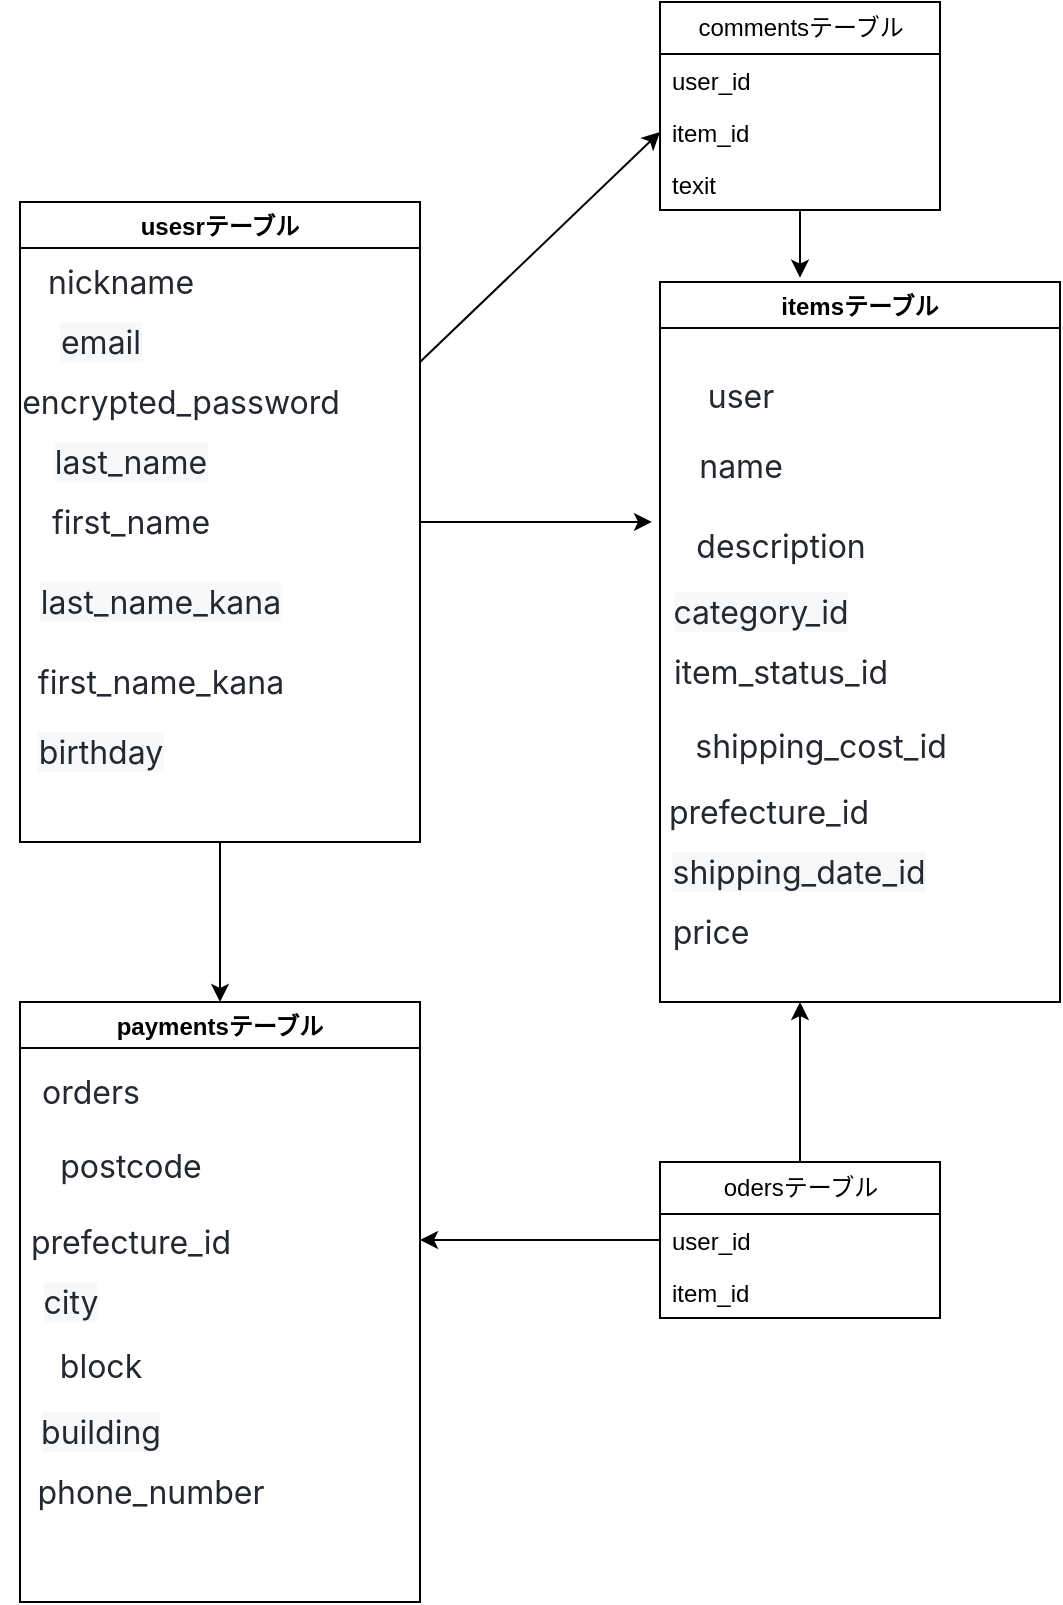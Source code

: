 <mxfile>
    <diagram id="g_IFlAvsb_XbCkQ5jT0p" name="ページ1">
        <mxGraphModel dx="829" dy="495" grid="1" gridSize="10" guides="1" tooltips="1" connect="1" arrows="1" fold="1" page="1" pageScale="1" pageWidth="827" pageHeight="1169" math="0" shadow="0">
            <root>
                <mxCell id="0"/>
                <mxCell id="1" parent="0"/>
                <mxCell id="292" style="edgeStyle=none;html=1;exitX=1;exitY=0.5;exitDx=0;exitDy=0;entryX=0.011;entryY=0.833;entryDx=0;entryDy=0;entryPerimeter=0;" edge="1" parent="1" source="249" target="264">
                    <mxGeometry relative="1" as="geometry"/>
                </mxCell>
                <mxCell id="293" style="edgeStyle=none;html=1;exitX=0.5;exitY=1;exitDx=0;exitDy=0;entryX=0.5;entryY=0;entryDx=0;entryDy=0;" edge="1" parent="1" source="249" target="275">
                    <mxGeometry relative="1" as="geometry"/>
                </mxCell>
                <mxCell id="299" style="edgeStyle=none;html=1;exitX=1;exitY=0.25;exitDx=0;exitDy=0;entryX=0;entryY=0.5;entryDx=0;entryDy=0;" edge="1" parent="1" source="249" target="297">
                    <mxGeometry relative="1" as="geometry"/>
                </mxCell>
                <mxCell id="249" value="usesrテーブル" style="swimlane;" vertex="1" parent="1">
                    <mxGeometry x="40" y="160" width="200" height="320" as="geometry"/>
                </mxCell>
                <mxCell id="254" value="&lt;span style=&quot;color: rgb(36, 41, 47); font-family: -apple-system, &amp;quot;system-ui&amp;quot;, &amp;quot;Segoe UI&amp;quot;, &amp;quot;Noto Sans&amp;quot;, Helvetica, Arial, sans-serif, &amp;quot;Apple Color Emoji&amp;quot;, &amp;quot;Segoe UI Emoji&amp;quot;; font-size: 16px; text-align: -webkit-left; background-color: rgb(255, 255, 255);&quot;&gt;encrypted_password&lt;/span&gt;" style="text;html=1;align=center;verticalAlign=middle;resizable=0;points=[];autosize=1;strokeColor=none;fillColor=none;" vertex="1" parent="249">
                    <mxGeometry x="-10" y="85" width="180" height="30" as="geometry"/>
                </mxCell>
                <mxCell id="255" value="&lt;span style=&quot;color: rgb(36, 41, 47); font-family: -apple-system, &amp;quot;system-ui&amp;quot;, &amp;quot;Segoe UI&amp;quot;, &amp;quot;Noto Sans&amp;quot;, Helvetica, Arial, sans-serif, &amp;quot;Apple Color Emoji&amp;quot;, &amp;quot;Segoe UI Emoji&amp;quot;; font-size: 16px; text-align: -webkit-left; background-color: rgb(246, 248, 250);&quot;&gt;last_name&lt;/span&gt;" style="text;html=1;align=center;verticalAlign=middle;resizable=0;points=[];autosize=1;strokeColor=none;fillColor=none;" vertex="1" parent="249">
                    <mxGeometry x="5" y="115" width="100" height="30" as="geometry"/>
                </mxCell>
                <mxCell id="256" value="&lt;span style=&quot;color: rgb(36, 41, 47); font-family: -apple-system, &amp;quot;system-ui&amp;quot;, &amp;quot;Segoe UI&amp;quot;, &amp;quot;Noto Sans&amp;quot;, Helvetica, Arial, sans-serif, &amp;quot;Apple Color Emoji&amp;quot;, &amp;quot;Segoe UI Emoji&amp;quot;; font-size: 16px; text-align: -webkit-left; background-color: rgb(255, 255, 255);&quot;&gt;first_name&lt;/span&gt;" style="text;html=1;align=center;verticalAlign=middle;resizable=0;points=[];autosize=1;strokeColor=none;fillColor=none;" vertex="1" parent="249">
                    <mxGeometry x="5" y="145" width="100" height="30" as="geometry"/>
                </mxCell>
                <mxCell id="259" value="&lt;span style=&quot;color: rgb(36, 41, 47); font-family: -apple-system, &amp;quot;system-ui&amp;quot;, &amp;quot;Segoe UI&amp;quot;, &amp;quot;Noto Sans&amp;quot;, Helvetica, Arial, sans-serif, &amp;quot;Apple Color Emoji&amp;quot;, &amp;quot;Segoe UI Emoji&amp;quot;; font-size: 16px; text-align: -webkit-left; background-color: rgb(246, 248, 250);&quot;&gt;birthday&lt;/span&gt;" style="text;html=1;align=center;verticalAlign=middle;resizable=0;points=[];autosize=1;strokeColor=none;fillColor=none;" vertex="1" parent="249">
                    <mxGeometry y="260" width="80" height="30" as="geometry"/>
                </mxCell>
                <mxCell id="257" value="&lt;span style=&quot;color: rgb(36, 41, 47); font-family: -apple-system, &amp;quot;system-ui&amp;quot;, &amp;quot;Segoe UI&amp;quot;, &amp;quot;Noto Sans&amp;quot;, Helvetica, Arial, sans-serif, &amp;quot;Apple Color Emoji&amp;quot;, &amp;quot;Segoe UI Emoji&amp;quot;; font-size: 16px; text-align: -webkit-left; background-color: rgb(246, 248, 250);&quot;&gt;last_name_kana&lt;/span&gt;" style="text;html=1;align=center;verticalAlign=middle;resizable=0;points=[];autosize=1;strokeColor=none;fillColor=none;" vertex="1" parent="249">
                    <mxGeometry y="185" width="140" height="30" as="geometry"/>
                </mxCell>
                <mxCell id="252" value="&lt;span style=&quot;color: rgb(36, 41, 47); font-family: -apple-system, &amp;quot;system-ui&amp;quot;, &amp;quot;Segoe UI&amp;quot;, &amp;quot;Noto Sans&amp;quot;, Helvetica, Arial, sans-serif, &amp;quot;Apple Color Emoji&amp;quot;, &amp;quot;Segoe UI Emoji&amp;quot;; font-size: 16px; text-align: -webkit-left; background-color: rgb(255, 255, 255);&quot;&gt;nickname&lt;/span&gt;" style="text;html=1;align=center;verticalAlign=middle;resizable=0;points=[];autosize=1;strokeColor=none;fillColor=none;" vertex="1" parent="1">
                    <mxGeometry x="45" y="185" width="90" height="30" as="geometry"/>
                </mxCell>
                <mxCell id="253" value="&lt;span style=&quot;color: rgb(36, 41, 47); font-family: -apple-system, &amp;quot;system-ui&amp;quot;, &amp;quot;Segoe UI&amp;quot;, &amp;quot;Noto Sans&amp;quot;, Helvetica, Arial, sans-serif, &amp;quot;Apple Color Emoji&amp;quot;, &amp;quot;Segoe UI Emoji&amp;quot;; font-size: 16px; text-align: -webkit-left; background-color: rgb(246, 248, 250);&quot;&gt;email&lt;/span&gt;" style="text;html=1;align=center;verticalAlign=middle;resizable=0;points=[];autosize=1;strokeColor=none;fillColor=none;" vertex="1" parent="1">
                    <mxGeometry x="50" y="215" width="60" height="30" as="geometry"/>
                </mxCell>
                <mxCell id="258" value="&lt;span style=&quot;color: rgb(36, 41, 47); font-family: -apple-system, &amp;quot;system-ui&amp;quot;, &amp;quot;Segoe UI&amp;quot;, &amp;quot;Noto Sans&amp;quot;, Helvetica, Arial, sans-serif, &amp;quot;Apple Color Emoji&amp;quot;, &amp;quot;Segoe UI Emoji&amp;quot;; font-size: 16px; text-align: -webkit-left; background-color: rgb(255, 255, 255);&quot;&gt;first_name_kana&lt;/span&gt;" style="text;html=1;align=center;verticalAlign=middle;resizable=0;points=[];autosize=1;strokeColor=none;fillColor=none;" vertex="1" parent="1">
                    <mxGeometry x="40" y="385" width="140" height="30" as="geometry"/>
                </mxCell>
                <mxCell id="260" value="itemsテーブル" style="swimlane;" vertex="1" parent="1">
                    <mxGeometry x="360" y="200" width="200" height="360" as="geometry"/>
                </mxCell>
                <mxCell id="262" value="&lt;table style=&quot;border-spacing: 0px; border-collapse: collapse; margin-top: 0px; margin-bottom: 16px; display: block; width: max-content; max-width: 100%; overflow: auto; color: rgb(36, 41, 47); font-family: -apple-system, &amp;quot;system-ui&amp;quot;, &amp;quot;Segoe UI&amp;quot;, &amp;quot;Noto Sans&amp;quot;, Helvetica, Arial, sans-serif, &amp;quot;Apple Color Emoji&amp;quot;, &amp;quot;Segoe UI Emoji&amp;quot;; font-size: 16px; text-align: start; background-color: rgb(255, 255, 255);&quot;&gt;&lt;tbody style=&quot;box-sizing: border-box;&quot;&gt;&lt;tr style=&quot;box-sizing: border-box; background-color: var(--color-canvas-default); border-top: 1px solid var(--color-border-muted);&quot;&gt;&lt;td style=&quot;box-sizing: border-box; padding: 6px 13px; border: 1px solid var(--color-border-default);&quot; align=&quot;left&quot;&gt;user&lt;br&gt;&lt;/td&gt;&lt;/tr&gt;&lt;/tbody&gt;&lt;/table&gt;" style="text;html=1;align=center;verticalAlign=middle;resizable=0;points=[];autosize=1;strokeColor=none;fillColor=none;" vertex="1" parent="260">
                    <mxGeometry y="35" width="80" height="60" as="geometry"/>
                </mxCell>
                <mxCell id="265" value="&lt;table style=&quot;border-spacing: 0px; border-collapse: collapse; margin-top: 0px; margin-bottom: 16px; display: block; width: max-content; max-width: 100%; overflow: auto; color: rgb(36, 41, 47); font-family: -apple-system, &amp;quot;system-ui&amp;quot;, &amp;quot;Segoe UI&amp;quot;, &amp;quot;Noto Sans&amp;quot;, Helvetica, Arial, sans-serif, &amp;quot;Apple Color Emoji&amp;quot;, &amp;quot;Segoe UI Emoji&amp;quot;; font-size: 16px; text-align: start; background-color: rgb(255, 255, 255);&quot;&gt;&lt;tbody style=&quot;box-sizing: border-box;&quot;&gt;&lt;tr style=&quot;box-sizing: border-box; background-color: var(--color-canvas-default); border-top: 1px solid var(--color-border-muted);&quot;&gt;&lt;td style=&quot;box-sizing: border-box; padding: 6px 13px; border: 1px solid var(--color-border-default);&quot; align=&quot;left&quot;&gt;description&lt;br&gt;&lt;/td&gt;&lt;/tr&gt;&lt;/tbody&gt;&lt;/table&gt;" style="text;html=1;align=center;verticalAlign=middle;resizable=0;points=[];autosize=1;strokeColor=none;fillColor=none;" vertex="1" parent="260">
                    <mxGeometry x="-5" y="110" width="130" height="60" as="geometry"/>
                </mxCell>
                <mxCell id="269" value="&lt;span style=&quot;color: rgb(36, 41, 47); font-family: -apple-system, &amp;quot;system-ui&amp;quot;, &amp;quot;Segoe UI&amp;quot;, &amp;quot;Noto Sans&amp;quot;, Helvetica, Arial, sans-serif, &amp;quot;Apple Color Emoji&amp;quot;, &amp;quot;Segoe UI Emoji&amp;quot;; font-size: 16px; text-align: -webkit-left; background-color: rgb(246, 248, 250);&quot;&gt;category_id&lt;/span&gt;" style="text;html=1;align=center;verticalAlign=middle;resizable=0;points=[];autosize=1;strokeColor=none;fillColor=none;" vertex="1" parent="260">
                    <mxGeometry x="-5" y="150" width="110" height="30" as="geometry"/>
                </mxCell>
                <mxCell id="270" value="&lt;span style=&quot;color: rgb(36, 41, 47); font-family: -apple-system, &amp;quot;system-ui&amp;quot;, &amp;quot;Segoe UI&amp;quot;, &amp;quot;Noto Sans&amp;quot;, Helvetica, Arial, sans-serif, &amp;quot;Apple Color Emoji&amp;quot;, &amp;quot;Segoe UI Emoji&amp;quot;; font-size: 16px; text-align: -webkit-left; background-color: rgb(255, 255, 255);&quot;&gt;item_status_id&lt;/span&gt;" style="text;html=1;align=center;verticalAlign=middle;resizable=0;points=[];autosize=1;strokeColor=none;fillColor=none;" vertex="1" parent="260">
                    <mxGeometry x="-5" y="180" width="130" height="30" as="geometry"/>
                </mxCell>
                <mxCell id="271" value="&lt;table style=&quot;border-spacing: 0px; border-collapse: collapse; margin-top: 0px; margin-bottom: 16px; display: block; width: max-content; max-width: 100%; overflow: auto; color: rgb(36, 41, 47); font-family: -apple-system, &amp;quot;system-ui&amp;quot;, &amp;quot;Segoe UI&amp;quot;, &amp;quot;Noto Sans&amp;quot;, Helvetica, Arial, sans-serif, &amp;quot;Apple Color Emoji&amp;quot;, &amp;quot;Segoe UI Emoji&amp;quot;; font-size: 16px; text-align: start; background-color: rgb(255, 255, 255);&quot;&gt;&lt;tbody style=&quot;box-sizing: border-box;&quot;&gt;&lt;tr style=&quot;box-sizing: border-box; background-color: var(--color-canvas-subtle); border-top: 1px solid var(--color-border-muted);&quot;&gt;&lt;td style=&quot;box-sizing: border-box; padding: 6px 13px; border: 1px solid var(--color-border-default);&quot; align=&quot;left&quot;&gt;shipping_cost_id&lt;br&gt;&lt;/td&gt;&lt;/tr&gt;&lt;/tbody&gt;&lt;/table&gt;" style="text;html=1;align=center;verticalAlign=middle;resizable=0;points=[];autosize=1;strokeColor=none;fillColor=none;" vertex="1" parent="260">
                    <mxGeometry x="-5" y="210" width="170" height="60" as="geometry"/>
                </mxCell>
                <mxCell id="272" value="&lt;span style=&quot;color: rgb(36, 41, 47); font-family: -apple-system, &amp;quot;system-ui&amp;quot;, &amp;quot;Segoe UI&amp;quot;, &amp;quot;Noto Sans&amp;quot;, Helvetica, Arial, sans-serif, &amp;quot;Apple Color Emoji&amp;quot;, &amp;quot;Segoe UI Emoji&amp;quot;; font-size: 16px; text-align: -webkit-left; background-color: rgb(255, 255, 255);&quot;&gt;prefecture_id&lt;/span&gt;" style="text;html=1;align=center;verticalAlign=middle;resizable=0;points=[];autosize=1;strokeColor=none;fillColor=none;" vertex="1" parent="260">
                    <mxGeometry x="-6" y="250" width="120" height="30" as="geometry"/>
                </mxCell>
                <mxCell id="273" value="&lt;span style=&quot;color: rgb(36, 41, 47); font-family: -apple-system, &amp;quot;system-ui&amp;quot;, &amp;quot;Segoe UI&amp;quot;, &amp;quot;Noto Sans&amp;quot;, Helvetica, Arial, sans-serif, &amp;quot;Apple Color Emoji&amp;quot;, &amp;quot;Segoe UI Emoji&amp;quot;; font-size: 16px; text-align: -webkit-left; background-color: rgb(246, 248, 250);&quot;&gt;shipping_date_id&lt;/span&gt;" style="text;html=1;align=center;verticalAlign=middle;resizable=0;points=[];autosize=1;strokeColor=none;fillColor=none;" vertex="1" parent="260">
                    <mxGeometry x="-6" y="280" width="150" height="30" as="geometry"/>
                </mxCell>
                <mxCell id="274" value="&lt;span style=&quot;color: rgb(36, 41, 47); font-family: -apple-system, &amp;quot;system-ui&amp;quot;, &amp;quot;Segoe UI&amp;quot;, &amp;quot;Noto Sans&amp;quot;, Helvetica, Arial, sans-serif, &amp;quot;Apple Color Emoji&amp;quot;, &amp;quot;Segoe UI Emoji&amp;quot;; font-size: 16px; text-align: -webkit-left; background-color: rgb(255, 255, 255);&quot;&gt;price&lt;/span&gt;" style="text;html=1;align=center;verticalAlign=middle;resizable=0;points=[];autosize=1;strokeColor=none;fillColor=none;" vertex="1" parent="260">
                    <mxGeometry x="-5" y="310" width="60" height="30" as="geometry"/>
                </mxCell>
                <mxCell id="264" value="&lt;table style=&quot;border-spacing: 0px; border-collapse: collapse; margin-top: 0px; margin-bottom: 16px; display: block; width: max-content; max-width: 100%; overflow: auto; color: rgb(36, 41, 47); font-family: -apple-system, &amp;quot;system-ui&amp;quot;, &amp;quot;Segoe UI&amp;quot;, &amp;quot;Noto Sans&amp;quot;, Helvetica, Arial, sans-serif, &amp;quot;Apple Color Emoji&amp;quot;, &amp;quot;Segoe UI Emoji&amp;quot;; font-size: 16px; text-align: start; background-color: rgb(255, 255, 255);&quot;&gt;&lt;tbody style=&quot;box-sizing: border-box;&quot;&gt;&lt;tr style=&quot;box-sizing: border-box; background-color: var(--color-canvas-subtle); border-top: 1px solid var(--color-border-muted);&quot;&gt;&lt;td style=&quot;box-sizing: border-box; padding: 6px 13px; border: 1px solid var(--color-border-default);&quot; align=&quot;left&quot;&gt;name&lt;br&gt;&lt;/td&gt;&lt;/tr&gt;&lt;/tbody&gt;&lt;/table&gt;" style="text;html=1;align=center;verticalAlign=middle;resizable=0;points=[];autosize=1;strokeColor=none;fillColor=none;" vertex="1" parent="1">
                    <mxGeometry x="355" y="270" width="90" height="60" as="geometry"/>
                </mxCell>
                <mxCell id="275" value="paymentsテーブル" style="swimlane;" vertex="1" parent="1">
                    <mxGeometry x="40" y="560" width="200" height="300" as="geometry"/>
                </mxCell>
                <mxCell id="276" value="&lt;span style=&quot;color: rgb(36, 41, 47); font-family: -apple-system, &amp;quot;system-ui&amp;quot;, &amp;quot;Segoe UI&amp;quot;, &amp;quot;Noto Sans&amp;quot;, Helvetica, Arial, sans-serif, &amp;quot;Apple Color Emoji&amp;quot;, &amp;quot;Segoe UI Emoji&amp;quot;; font-size: 16px; text-align: -webkit-left; background-color: rgb(255, 255, 255);&quot;&gt;orders&lt;/span&gt;" style="text;html=1;align=center;verticalAlign=middle;resizable=0;points=[];autosize=1;strokeColor=none;fillColor=none;" vertex="1" parent="275">
                    <mxGeometry y="30" width="70" height="30" as="geometry"/>
                </mxCell>
                <mxCell id="277" value="&lt;table style=&quot;border-spacing: 0px; border-collapse: collapse; margin-top: 0px; margin-bottom: 16px; display: block; width: max-content; max-width: 100%; overflow: auto; color: rgb(36, 41, 47); font-family: -apple-system, &amp;quot;system-ui&amp;quot;, &amp;quot;Segoe UI&amp;quot;, &amp;quot;Noto Sans&amp;quot;, Helvetica, Arial, sans-serif, &amp;quot;Apple Color Emoji&amp;quot;, &amp;quot;Segoe UI Emoji&amp;quot;; font-size: 16px; text-align: start; background-color: rgb(255, 255, 255);&quot;&gt;&lt;tbody style=&quot;box-sizing: border-box;&quot;&gt;&lt;tr style=&quot;box-sizing: border-box; background-color: var(--color-canvas-subtle); border-top: 1px solid var(--color-border-muted);&quot;&gt;&lt;td style=&quot;box-sizing: border-box; padding: 6px 13px; border: 1px solid var(--color-border-default);&quot; align=&quot;left&quot;&gt;postcode&lt;br&gt;&lt;/td&gt;&lt;/tr&gt;&lt;/tbody&gt;&lt;/table&gt;" style="text;html=1;align=center;verticalAlign=middle;resizable=0;points=[];autosize=1;strokeColor=none;fillColor=none;" vertex="1" parent="275">
                    <mxGeometry x="-5" y="60" width="120" height="60" as="geometry"/>
                </mxCell>
                <mxCell id="278" value="&lt;span style=&quot;color: rgb(36, 41, 47); font-family: -apple-system, &amp;quot;system-ui&amp;quot;, &amp;quot;Segoe UI&amp;quot;, &amp;quot;Noto Sans&amp;quot;, Helvetica, Arial, sans-serif, &amp;quot;Apple Color Emoji&amp;quot;, &amp;quot;Segoe UI Emoji&amp;quot;; font-size: 16px; text-align: -webkit-left; background-color: rgb(255, 255, 255);&quot;&gt;prefecture_id&lt;/span&gt;" style="text;html=1;align=center;verticalAlign=middle;resizable=0;points=[];autosize=1;strokeColor=none;fillColor=none;" vertex="1" parent="275">
                    <mxGeometry x="-5" y="105" width="120" height="30" as="geometry"/>
                </mxCell>
                <mxCell id="279" value="&lt;span style=&quot;color: rgb(36, 41, 47); font-family: -apple-system, &amp;quot;system-ui&amp;quot;, &amp;quot;Segoe UI&amp;quot;, &amp;quot;Noto Sans&amp;quot;, Helvetica, Arial, sans-serif, &amp;quot;Apple Color Emoji&amp;quot;, &amp;quot;Segoe UI Emoji&amp;quot;; font-size: 16px; text-align: -webkit-left; background-color: rgb(246, 248, 250);&quot;&gt;city&lt;/span&gt;" style="text;html=1;align=center;verticalAlign=middle;resizable=0;points=[];autosize=1;strokeColor=none;fillColor=none;" vertex="1" parent="275">
                    <mxGeometry y="135" width="50" height="30" as="geometry"/>
                </mxCell>
                <mxCell id="280" value="&lt;table style=&quot;border-spacing: 0px; border-collapse: collapse; margin-top: 0px; margin-bottom: 16px; display: block; width: max-content; max-width: 100%; overflow: auto; color: rgb(36, 41, 47); font-family: -apple-system, &amp;quot;system-ui&amp;quot;, &amp;quot;Segoe UI&amp;quot;, &amp;quot;Noto Sans&amp;quot;, Helvetica, Arial, sans-serif, &amp;quot;Apple Color Emoji&amp;quot;, &amp;quot;Segoe UI Emoji&amp;quot;; font-size: 16px; text-align: start; background-color: rgb(255, 255, 255);&quot;&gt;&lt;tbody style=&quot;box-sizing: border-box;&quot;&gt;&lt;tr style=&quot;box-sizing: border-box; background-color: var(--color-canvas-default); border-top: 1px solid var(--color-border-muted);&quot;&gt;&lt;td style=&quot;box-sizing: border-box; padding: 6px 13px; border: 1px solid var(--color-border-default);&quot; align=&quot;left&quot;&gt;block&lt;br&gt;&lt;/td&gt;&lt;/tr&gt;&lt;/tbody&gt;&lt;/table&gt;" style="text;html=1;align=center;verticalAlign=middle;resizable=0;points=[];autosize=1;strokeColor=none;fillColor=none;" vertex="1" parent="275">
                    <mxGeometry x="-5" y="160" width="90" height="60" as="geometry"/>
                </mxCell>
                <mxCell id="284" value="&lt;span style=&quot;color: rgb(36, 41, 47); font-family: -apple-system, &amp;quot;system-ui&amp;quot;, &amp;quot;Segoe UI&amp;quot;, &amp;quot;Noto Sans&amp;quot;, Helvetica, Arial, sans-serif, &amp;quot;Apple Color Emoji&amp;quot;, &amp;quot;Segoe UI Emoji&amp;quot;; font-size: 16px; text-align: -webkit-left; background-color: rgb(246, 248, 250);&quot;&gt;building&lt;/span&gt;" style="text;html=1;align=center;verticalAlign=middle;resizable=0;points=[];autosize=1;strokeColor=none;fillColor=none;" vertex="1" parent="275">
                    <mxGeometry y="200" width="80" height="30" as="geometry"/>
                </mxCell>
                <mxCell id="285" value="&lt;span style=&quot;color: rgb(36, 41, 47); font-family: -apple-system, &amp;quot;system-ui&amp;quot;, &amp;quot;Segoe UI&amp;quot;, &amp;quot;Noto Sans&amp;quot;, Helvetica, Arial, sans-serif, &amp;quot;Apple Color Emoji&amp;quot;, &amp;quot;Segoe UI Emoji&amp;quot;; font-size: 16px; text-align: -webkit-left; background-color: rgb(255, 255, 255);&quot;&gt;phone_number&lt;/span&gt;" style="text;html=1;align=center;verticalAlign=middle;resizable=0;points=[];autosize=1;strokeColor=none;fillColor=none;" vertex="1" parent="275">
                    <mxGeometry y="230" width="130" height="30" as="geometry"/>
                </mxCell>
                <mxCell id="290" style="edgeStyle=none;html=1;exitX=0.5;exitY=0;exitDx=0;exitDy=0;" edge="1" parent="1" source="286">
                    <mxGeometry relative="1" as="geometry">
                        <mxPoint x="430" y="560" as="targetPoint"/>
                    </mxGeometry>
                </mxCell>
                <mxCell id="286" value="odersテーブル" style="swimlane;fontStyle=0;childLayout=stackLayout;horizontal=1;startSize=26;fillColor=none;horizontalStack=0;resizeParent=1;resizeParentMax=0;resizeLast=0;collapsible=1;marginBottom=0;html=1;" vertex="1" parent="1">
                    <mxGeometry x="360" y="640" width="140" height="78" as="geometry"/>
                </mxCell>
                <mxCell id="287" value="user_id" style="text;strokeColor=none;fillColor=none;align=left;verticalAlign=top;spacingLeft=4;spacingRight=4;overflow=hidden;rotatable=0;points=[[0,0.5],[1,0.5]];portConstraint=eastwest;whiteSpace=wrap;html=1;" vertex="1" parent="286">
                    <mxGeometry y="26" width="140" height="26" as="geometry"/>
                </mxCell>
                <mxCell id="288" value="item_id" style="text;strokeColor=none;fillColor=none;align=left;verticalAlign=top;spacingLeft=4;spacingRight=4;overflow=hidden;rotatable=0;points=[[0,0.5],[1,0.5]];portConstraint=eastwest;whiteSpace=wrap;html=1;" vertex="1" parent="286">
                    <mxGeometry y="52" width="140" height="26" as="geometry"/>
                </mxCell>
                <mxCell id="291" style="edgeStyle=none;html=1;exitX=0;exitY=0.5;exitDx=0;exitDy=0;" edge="1" parent="1" source="287">
                    <mxGeometry relative="1" as="geometry">
                        <mxPoint x="240" y="679" as="targetPoint"/>
                    </mxGeometry>
                </mxCell>
                <mxCell id="300" style="edgeStyle=none;html=1;entryX=0.35;entryY=-0.006;entryDx=0;entryDy=0;entryPerimeter=0;" edge="1" parent="1" source="295" target="260">
                    <mxGeometry relative="1" as="geometry"/>
                </mxCell>
                <mxCell id="295" value="commentsテーブル" style="swimlane;fontStyle=0;childLayout=stackLayout;horizontal=1;startSize=26;fillColor=none;horizontalStack=0;resizeParent=1;resizeParentMax=0;resizeLast=0;collapsible=1;marginBottom=0;html=1;" vertex="1" parent="1">
                    <mxGeometry x="360" y="60" width="140" height="104" as="geometry"/>
                </mxCell>
                <mxCell id="296" value="user_id" style="text;strokeColor=none;fillColor=none;align=left;verticalAlign=top;spacingLeft=4;spacingRight=4;overflow=hidden;rotatable=0;points=[[0,0.5],[1,0.5]];portConstraint=eastwest;whiteSpace=wrap;html=1;" vertex="1" parent="295">
                    <mxGeometry y="26" width="140" height="26" as="geometry"/>
                </mxCell>
                <mxCell id="297" value="item_id" style="text;strokeColor=none;fillColor=none;align=left;verticalAlign=top;spacingLeft=4;spacingRight=4;overflow=hidden;rotatable=0;points=[[0,0.5],[1,0.5]];portConstraint=eastwest;whiteSpace=wrap;html=1;" vertex="1" parent="295">
                    <mxGeometry y="52" width="140" height="26" as="geometry"/>
                </mxCell>
                <mxCell id="298" value="texit" style="text;strokeColor=none;fillColor=none;align=left;verticalAlign=top;spacingLeft=4;spacingRight=4;overflow=hidden;rotatable=0;points=[[0,0.5],[1,0.5]];portConstraint=eastwest;whiteSpace=wrap;html=1;" vertex="1" parent="295">
                    <mxGeometry y="78" width="140" height="26" as="geometry"/>
                </mxCell>
            </root>
        </mxGraphModel>
    </diagram>
</mxfile>